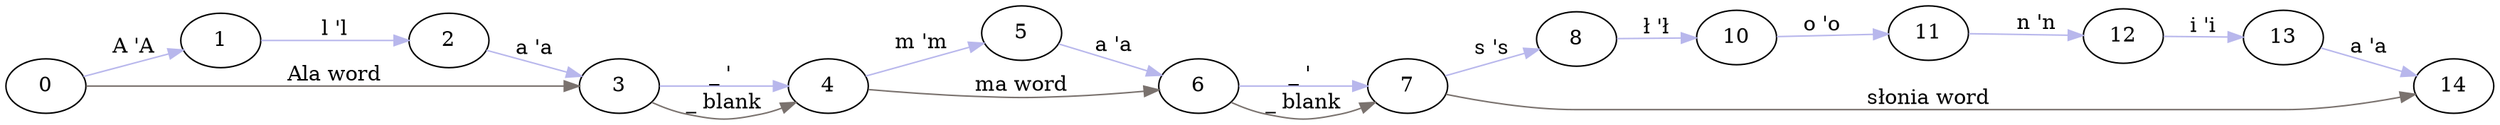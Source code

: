 digraph g {
	node [label="\N"];
	graph [rankdir=LR,
		bb="0,0,1666,86.757"];
	0 [pos="27,25.757", width="0.75", height="0.51389"];
	1 [pos="145,52.757", width="0.75", height="0.51389"];
	2 [pos="297,52.757", width="0.75", height="0.51389"];
	3 [pos="413,25.757", width="0.75", height="0.51389"];
	4 [pos="553,25.757", width="0.75", height="0.51389"];
	5 [pos="681,63.757", width="0.75", height="0.51389"];
	6 [pos="801,30.757", width="0.75", height="0.51389"];
	7 [pos="941,30.757", width="0.75", height="0.51389"];
	8 [pos="1053,60.757", width="0.75", height="0.51389"];
	10 [pos="1159,64.757", width="0.75", height="0.51389"];
	11 [pos="1288,68.757", width="0.75", height="0.51389"];
	12 [pos="1417,63.757", width="0.75", height="0.51389"];
	13 [pos="1523,60.757", width="0.75", height="0.51389"];
	14 [pos="1639,33.757", width="0.75", height="0.51389"];
	0 -> 1 [label="A 'A", color="#b8b7ec", pos="e,119.45,46.91 52.604,31.615 69.304,35.437 91.327,40.476 109.68,44.676", lp="86,49.757"];
	1 -> 2 [label="l 'l", color="#b8b7ec", pos="e,269.8,52.757 172.17,52.757 196.52,52.757 232.47,52.757 259.54,52.757", lp="221,61.757"];
	2 -> 3 [label="a 'a", color="#b8b7ec", pos="e,387.33,31.732 322.74,46.765 338.81,43.024 359.73,38.157 377.38,34.049", lp="355,49.757"];
	0 -> 3 [label="Ala word", color="#7a726e", pos="e,385.89,25.757 54.143,25.757 121.83,25.757 298.22,25.757 375.64,25.757", lp="221,34.757"];
	3 -> 4 [label="_ ' ", color="#b8b7ec", pos="e,525.74,25.757 440.33,25.757 461.81,25.757 491.98,25.757 515.69,25.757", lp="483,34.757"];
	3 -> 4 [label="_ blank", color="#7a726e", pos="e,532.67,13.389 433.33,13.389 440.81,9.5027 449.53,5.7169 458,3.7568 479.65,-1.2523 486.35,-1.2523 508,3.7568 513.16,4.9512 518.42\
,6.8236 523.43,8.9835", lp="483,12.757"];
	4 -> 5 [label="m 'm", color="#b8b7ec", pos="e,655.96,56.323 577.68,33.084 597.12,38.855 624.47,46.973 646.14,53.408", lp="615,56.757"];
	5 -> 6 [label="a 'a", color="#b8b7ec", pos="e,775.88,37.666 706.16,56.839 723.52,52.065 746.83,45.653 766,40.381", lp="743,58.757"];
	4 -> 6 [label="ma word", color="#7a726e", pos="e,774.61,26.254 579.75,22.77 611.36,19.658 665.55,15.639 712,18.757 729.35,19.921 748.49,22.35 764.55,24.72", lp="681,27.757"];
	6 -> 7 [label="_ ' ", color="#b8b7ec", pos="e,913.74,30.757 828.33,30.757 849.81,30.757 879.98,30.757 903.69,30.757", lp="871,39.757"];
	6 -> 7 [label="_ blank", color="#7a726e", pos="e,920.67,18.389 821.33,18.389 828.81,14.503 837.53,10.717 846,8.7568 867.65,3.7477 874.35,3.7477 896,8.7568 901.16,9.9512 906.42\
,11.824 911.43,13.983", lp="871,17.757"];
	7 -> 8 [label="s 's", color="#b8b7ec", pos="e,1027.6,53.943 966.13,37.489 981.3,41.552 1000.9,46.792 1017.6,51.27", lp="997,56.757"];
	8 -> 10 [label="ł 'ł", color="#b8b7ec", pos="e,1132,63.739 1080,61.776 1092.7,62.256 1108.1,62.836 1121.9,63.356", lp="1106,71.757"];
	10 -> 11 [label="o 'o", color="#b8b7ec", pos="e,1261,67.919 1186,65.595 1204.9,66.179 1230.2,66.966 1250.9,67.608", lp="1217,75.757"];
	11 -> 12 [label="n 'n", color="#b8b7ec", pos="e,1390,64.804 1315,67.709 1333.9,66.979 1359.2,65.996 1379.9,65.193", lp="1359,74.757"];
	12 -> 13 [label="i 'i", color="#b8b7ec", pos="e,1495.7,61.531 1444,62.992 1456.6,62.635 1471.9,62.204 1485.5,61.817", lp="1470,70.757"];
	13 -> 14 [label="a 'a", color="#b8b7ec", pos="e,1613.3,39.732 1548.7,54.765 1564.8,51.024 1585.7,46.157 1603.4,42.049", lp="1581,57.757"];
	7 -> 14 [label="słonia word", color="#7a726e", pos="e,1613.4,27.111 966.65,24.98 989.26,20.397 1023.1,14.757 1053,14.757 1053,14.757 1053,14.757 1523,14.757 1550.3,14.757 1580.6,19.927\
 1603.5,24.874", lp="1288,23.757"];
}
